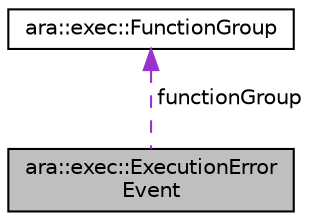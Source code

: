 digraph "ara::exec::ExecutionErrorEvent"
{
 // LATEX_PDF_SIZE
  edge [fontname="Helvetica",fontsize="10",labelfontname="Helvetica",labelfontsize="10"];
  node [fontname="Helvetica",fontsize="10",shape=record];
  Node1 [label="ara::exec::ExecutionError\lEvent",height=0.2,width=0.4,color="black", fillcolor="grey75", style="filled", fontcolor="black",tooltip=" "];
  Node2 -> Node1 [dir="back",color="darkorchid3",fontsize="10",style="dashed",label=" functionGroup" ,fontname="Helvetica"];
  Node2 [label="ara::exec::FunctionGroup",height=0.2,width=0.4,color="black", fillcolor="white", style="filled",URL="$classara_1_1exec_1_1FunctionGroup.html",tooltip="Class representing Function Group defined in meta-model (ARXML). Once created based on ARXML path,..."];
}
